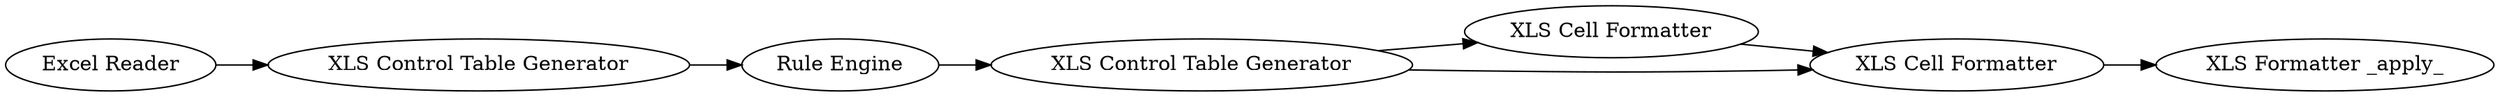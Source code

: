 digraph {
	5 -> 8
	4 -> 5
	8 -> 6
	4 -> 8
	3 -> 4
	2 -> 3
	7 -> 2
	5 [label="XLS Cell Formatter"]
	7 [label="Excel Reader"]
	4 [label="XLS Control Table Generator"]
	8 [label="XLS Cell Formatter"]
	6 [label="XLS Formatter _apply_"]
	3 [label="Rule Engine"]
	2 [label="XLS Control Table Generator"]
	rankdir=LR
}
